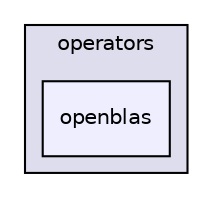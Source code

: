 digraph "cTorch/operators/openblas" {
  compound=true
  node [ fontsize="10", fontname="Helvetica"];
  edge [ labelfontsize="10", labelfontname="Helvetica"];
  subgraph clusterdir_fe853cb77c2d75d984b93720a04eebde {
    graph [ bgcolor="#ddddee", pencolor="black", label="operators" fontname="Helvetica", fontsize="10", URL="dir_fe853cb77c2d75d984b93720a04eebde.html"]
  dir_f0e0910976fcf1ee8f38e829f6d617ca [shape=box, label="openblas", style="filled", fillcolor="#eeeeff", pencolor="black", URL="dir_f0e0910976fcf1ee8f38e829f6d617ca.html"];
  }
}
